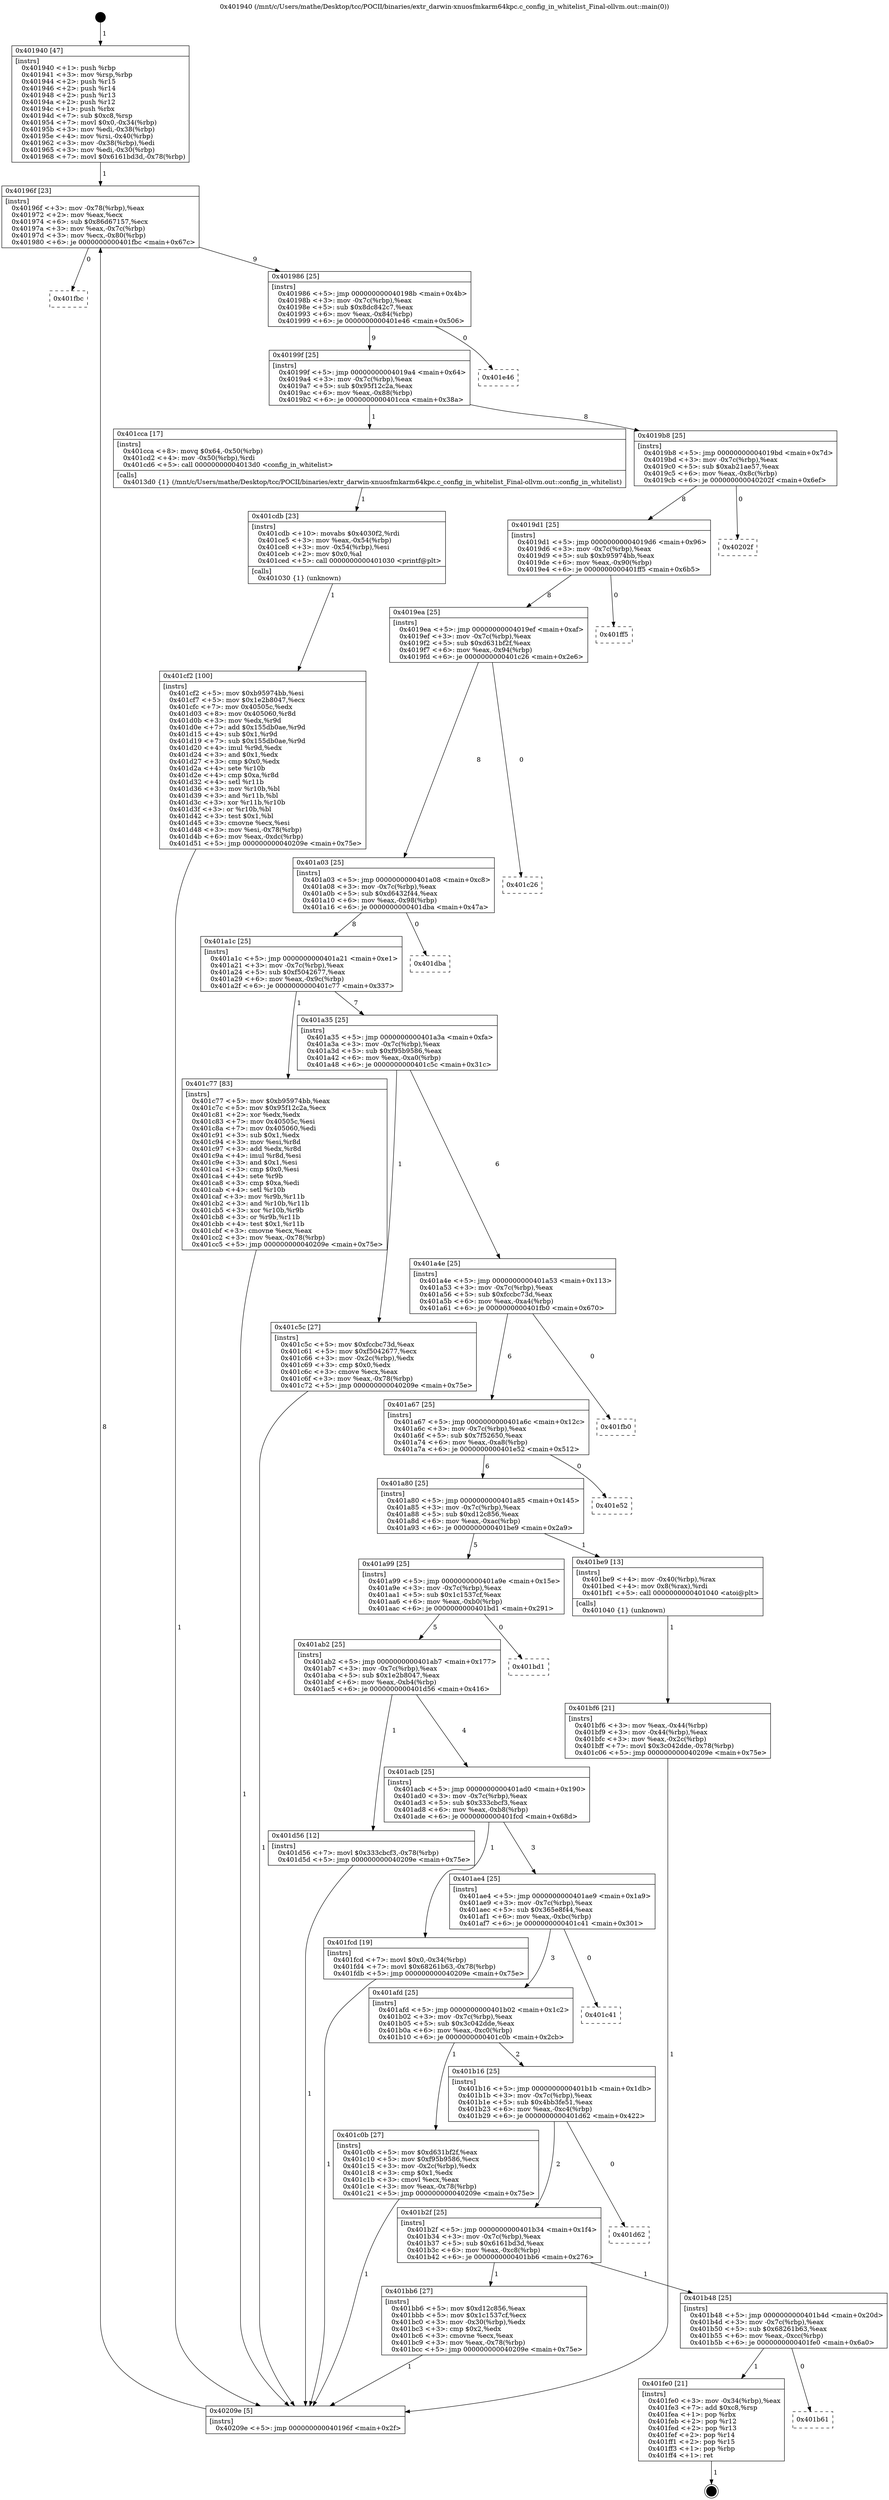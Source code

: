 digraph "0x401940" {
  label = "0x401940 (/mnt/c/Users/mathe/Desktop/tcc/POCII/binaries/extr_darwin-xnuosfmkarm64kpc.c_config_in_whitelist_Final-ollvm.out::main(0))"
  labelloc = "t"
  node[shape=record]

  Entry [label="",width=0.3,height=0.3,shape=circle,fillcolor=black,style=filled]
  "0x40196f" [label="{
     0x40196f [23]\l
     | [instrs]\l
     &nbsp;&nbsp;0x40196f \<+3\>: mov -0x78(%rbp),%eax\l
     &nbsp;&nbsp;0x401972 \<+2\>: mov %eax,%ecx\l
     &nbsp;&nbsp;0x401974 \<+6\>: sub $0x86d67157,%ecx\l
     &nbsp;&nbsp;0x40197a \<+3\>: mov %eax,-0x7c(%rbp)\l
     &nbsp;&nbsp;0x40197d \<+3\>: mov %ecx,-0x80(%rbp)\l
     &nbsp;&nbsp;0x401980 \<+6\>: je 0000000000401fbc \<main+0x67c\>\l
  }"]
  "0x401fbc" [label="{
     0x401fbc\l
  }", style=dashed]
  "0x401986" [label="{
     0x401986 [25]\l
     | [instrs]\l
     &nbsp;&nbsp;0x401986 \<+5\>: jmp 000000000040198b \<main+0x4b\>\l
     &nbsp;&nbsp;0x40198b \<+3\>: mov -0x7c(%rbp),%eax\l
     &nbsp;&nbsp;0x40198e \<+5\>: sub $0x8dc842c7,%eax\l
     &nbsp;&nbsp;0x401993 \<+6\>: mov %eax,-0x84(%rbp)\l
     &nbsp;&nbsp;0x401999 \<+6\>: je 0000000000401e46 \<main+0x506\>\l
  }"]
  Exit [label="",width=0.3,height=0.3,shape=circle,fillcolor=black,style=filled,peripheries=2]
  "0x401e46" [label="{
     0x401e46\l
  }", style=dashed]
  "0x40199f" [label="{
     0x40199f [25]\l
     | [instrs]\l
     &nbsp;&nbsp;0x40199f \<+5\>: jmp 00000000004019a4 \<main+0x64\>\l
     &nbsp;&nbsp;0x4019a4 \<+3\>: mov -0x7c(%rbp),%eax\l
     &nbsp;&nbsp;0x4019a7 \<+5\>: sub $0x95f12c2a,%eax\l
     &nbsp;&nbsp;0x4019ac \<+6\>: mov %eax,-0x88(%rbp)\l
     &nbsp;&nbsp;0x4019b2 \<+6\>: je 0000000000401cca \<main+0x38a\>\l
  }"]
  "0x401b61" [label="{
     0x401b61\l
  }", style=dashed]
  "0x401cca" [label="{
     0x401cca [17]\l
     | [instrs]\l
     &nbsp;&nbsp;0x401cca \<+8\>: movq $0x64,-0x50(%rbp)\l
     &nbsp;&nbsp;0x401cd2 \<+4\>: mov -0x50(%rbp),%rdi\l
     &nbsp;&nbsp;0x401cd6 \<+5\>: call 00000000004013d0 \<config_in_whitelist\>\l
     | [calls]\l
     &nbsp;&nbsp;0x4013d0 \{1\} (/mnt/c/Users/mathe/Desktop/tcc/POCII/binaries/extr_darwin-xnuosfmkarm64kpc.c_config_in_whitelist_Final-ollvm.out::config_in_whitelist)\l
  }"]
  "0x4019b8" [label="{
     0x4019b8 [25]\l
     | [instrs]\l
     &nbsp;&nbsp;0x4019b8 \<+5\>: jmp 00000000004019bd \<main+0x7d\>\l
     &nbsp;&nbsp;0x4019bd \<+3\>: mov -0x7c(%rbp),%eax\l
     &nbsp;&nbsp;0x4019c0 \<+5\>: sub $0xab21ae57,%eax\l
     &nbsp;&nbsp;0x4019c5 \<+6\>: mov %eax,-0x8c(%rbp)\l
     &nbsp;&nbsp;0x4019cb \<+6\>: je 000000000040202f \<main+0x6ef\>\l
  }"]
  "0x401fe0" [label="{
     0x401fe0 [21]\l
     | [instrs]\l
     &nbsp;&nbsp;0x401fe0 \<+3\>: mov -0x34(%rbp),%eax\l
     &nbsp;&nbsp;0x401fe3 \<+7\>: add $0xc8,%rsp\l
     &nbsp;&nbsp;0x401fea \<+1\>: pop %rbx\l
     &nbsp;&nbsp;0x401feb \<+2\>: pop %r12\l
     &nbsp;&nbsp;0x401fed \<+2\>: pop %r13\l
     &nbsp;&nbsp;0x401fef \<+2\>: pop %r14\l
     &nbsp;&nbsp;0x401ff1 \<+2\>: pop %r15\l
     &nbsp;&nbsp;0x401ff3 \<+1\>: pop %rbp\l
     &nbsp;&nbsp;0x401ff4 \<+1\>: ret\l
  }"]
  "0x40202f" [label="{
     0x40202f\l
  }", style=dashed]
  "0x4019d1" [label="{
     0x4019d1 [25]\l
     | [instrs]\l
     &nbsp;&nbsp;0x4019d1 \<+5\>: jmp 00000000004019d6 \<main+0x96\>\l
     &nbsp;&nbsp;0x4019d6 \<+3\>: mov -0x7c(%rbp),%eax\l
     &nbsp;&nbsp;0x4019d9 \<+5\>: sub $0xb95974bb,%eax\l
     &nbsp;&nbsp;0x4019de \<+6\>: mov %eax,-0x90(%rbp)\l
     &nbsp;&nbsp;0x4019e4 \<+6\>: je 0000000000401ff5 \<main+0x6b5\>\l
  }"]
  "0x401cf2" [label="{
     0x401cf2 [100]\l
     | [instrs]\l
     &nbsp;&nbsp;0x401cf2 \<+5\>: mov $0xb95974bb,%esi\l
     &nbsp;&nbsp;0x401cf7 \<+5\>: mov $0x1e2b8047,%ecx\l
     &nbsp;&nbsp;0x401cfc \<+7\>: mov 0x40505c,%edx\l
     &nbsp;&nbsp;0x401d03 \<+8\>: mov 0x405060,%r8d\l
     &nbsp;&nbsp;0x401d0b \<+3\>: mov %edx,%r9d\l
     &nbsp;&nbsp;0x401d0e \<+7\>: add $0x155db0ae,%r9d\l
     &nbsp;&nbsp;0x401d15 \<+4\>: sub $0x1,%r9d\l
     &nbsp;&nbsp;0x401d19 \<+7\>: sub $0x155db0ae,%r9d\l
     &nbsp;&nbsp;0x401d20 \<+4\>: imul %r9d,%edx\l
     &nbsp;&nbsp;0x401d24 \<+3\>: and $0x1,%edx\l
     &nbsp;&nbsp;0x401d27 \<+3\>: cmp $0x0,%edx\l
     &nbsp;&nbsp;0x401d2a \<+4\>: sete %r10b\l
     &nbsp;&nbsp;0x401d2e \<+4\>: cmp $0xa,%r8d\l
     &nbsp;&nbsp;0x401d32 \<+4\>: setl %r11b\l
     &nbsp;&nbsp;0x401d36 \<+3\>: mov %r10b,%bl\l
     &nbsp;&nbsp;0x401d39 \<+3\>: and %r11b,%bl\l
     &nbsp;&nbsp;0x401d3c \<+3\>: xor %r11b,%r10b\l
     &nbsp;&nbsp;0x401d3f \<+3\>: or %r10b,%bl\l
     &nbsp;&nbsp;0x401d42 \<+3\>: test $0x1,%bl\l
     &nbsp;&nbsp;0x401d45 \<+3\>: cmovne %ecx,%esi\l
     &nbsp;&nbsp;0x401d48 \<+3\>: mov %esi,-0x78(%rbp)\l
     &nbsp;&nbsp;0x401d4b \<+6\>: mov %eax,-0xdc(%rbp)\l
     &nbsp;&nbsp;0x401d51 \<+5\>: jmp 000000000040209e \<main+0x75e\>\l
  }"]
  "0x401ff5" [label="{
     0x401ff5\l
  }", style=dashed]
  "0x4019ea" [label="{
     0x4019ea [25]\l
     | [instrs]\l
     &nbsp;&nbsp;0x4019ea \<+5\>: jmp 00000000004019ef \<main+0xaf\>\l
     &nbsp;&nbsp;0x4019ef \<+3\>: mov -0x7c(%rbp),%eax\l
     &nbsp;&nbsp;0x4019f2 \<+5\>: sub $0xd631bf2f,%eax\l
     &nbsp;&nbsp;0x4019f7 \<+6\>: mov %eax,-0x94(%rbp)\l
     &nbsp;&nbsp;0x4019fd \<+6\>: je 0000000000401c26 \<main+0x2e6\>\l
  }"]
  "0x401cdb" [label="{
     0x401cdb [23]\l
     | [instrs]\l
     &nbsp;&nbsp;0x401cdb \<+10\>: movabs $0x4030f2,%rdi\l
     &nbsp;&nbsp;0x401ce5 \<+3\>: mov %eax,-0x54(%rbp)\l
     &nbsp;&nbsp;0x401ce8 \<+3\>: mov -0x54(%rbp),%esi\l
     &nbsp;&nbsp;0x401ceb \<+2\>: mov $0x0,%al\l
     &nbsp;&nbsp;0x401ced \<+5\>: call 0000000000401030 \<printf@plt\>\l
     | [calls]\l
     &nbsp;&nbsp;0x401030 \{1\} (unknown)\l
  }"]
  "0x401c26" [label="{
     0x401c26\l
  }", style=dashed]
  "0x401a03" [label="{
     0x401a03 [25]\l
     | [instrs]\l
     &nbsp;&nbsp;0x401a03 \<+5\>: jmp 0000000000401a08 \<main+0xc8\>\l
     &nbsp;&nbsp;0x401a08 \<+3\>: mov -0x7c(%rbp),%eax\l
     &nbsp;&nbsp;0x401a0b \<+5\>: sub $0xd6432f44,%eax\l
     &nbsp;&nbsp;0x401a10 \<+6\>: mov %eax,-0x98(%rbp)\l
     &nbsp;&nbsp;0x401a16 \<+6\>: je 0000000000401dba \<main+0x47a\>\l
  }"]
  "0x401bf6" [label="{
     0x401bf6 [21]\l
     | [instrs]\l
     &nbsp;&nbsp;0x401bf6 \<+3\>: mov %eax,-0x44(%rbp)\l
     &nbsp;&nbsp;0x401bf9 \<+3\>: mov -0x44(%rbp),%eax\l
     &nbsp;&nbsp;0x401bfc \<+3\>: mov %eax,-0x2c(%rbp)\l
     &nbsp;&nbsp;0x401bff \<+7\>: movl $0x3c042dde,-0x78(%rbp)\l
     &nbsp;&nbsp;0x401c06 \<+5\>: jmp 000000000040209e \<main+0x75e\>\l
  }"]
  "0x401dba" [label="{
     0x401dba\l
  }", style=dashed]
  "0x401a1c" [label="{
     0x401a1c [25]\l
     | [instrs]\l
     &nbsp;&nbsp;0x401a1c \<+5\>: jmp 0000000000401a21 \<main+0xe1\>\l
     &nbsp;&nbsp;0x401a21 \<+3\>: mov -0x7c(%rbp),%eax\l
     &nbsp;&nbsp;0x401a24 \<+5\>: sub $0xf5042677,%eax\l
     &nbsp;&nbsp;0x401a29 \<+6\>: mov %eax,-0x9c(%rbp)\l
     &nbsp;&nbsp;0x401a2f \<+6\>: je 0000000000401c77 \<main+0x337\>\l
  }"]
  "0x401940" [label="{
     0x401940 [47]\l
     | [instrs]\l
     &nbsp;&nbsp;0x401940 \<+1\>: push %rbp\l
     &nbsp;&nbsp;0x401941 \<+3\>: mov %rsp,%rbp\l
     &nbsp;&nbsp;0x401944 \<+2\>: push %r15\l
     &nbsp;&nbsp;0x401946 \<+2\>: push %r14\l
     &nbsp;&nbsp;0x401948 \<+2\>: push %r13\l
     &nbsp;&nbsp;0x40194a \<+2\>: push %r12\l
     &nbsp;&nbsp;0x40194c \<+1\>: push %rbx\l
     &nbsp;&nbsp;0x40194d \<+7\>: sub $0xc8,%rsp\l
     &nbsp;&nbsp;0x401954 \<+7\>: movl $0x0,-0x34(%rbp)\l
     &nbsp;&nbsp;0x40195b \<+3\>: mov %edi,-0x38(%rbp)\l
     &nbsp;&nbsp;0x40195e \<+4\>: mov %rsi,-0x40(%rbp)\l
     &nbsp;&nbsp;0x401962 \<+3\>: mov -0x38(%rbp),%edi\l
     &nbsp;&nbsp;0x401965 \<+3\>: mov %edi,-0x30(%rbp)\l
     &nbsp;&nbsp;0x401968 \<+7\>: movl $0x6161bd3d,-0x78(%rbp)\l
  }"]
  "0x401c77" [label="{
     0x401c77 [83]\l
     | [instrs]\l
     &nbsp;&nbsp;0x401c77 \<+5\>: mov $0xb95974bb,%eax\l
     &nbsp;&nbsp;0x401c7c \<+5\>: mov $0x95f12c2a,%ecx\l
     &nbsp;&nbsp;0x401c81 \<+2\>: xor %edx,%edx\l
     &nbsp;&nbsp;0x401c83 \<+7\>: mov 0x40505c,%esi\l
     &nbsp;&nbsp;0x401c8a \<+7\>: mov 0x405060,%edi\l
     &nbsp;&nbsp;0x401c91 \<+3\>: sub $0x1,%edx\l
     &nbsp;&nbsp;0x401c94 \<+3\>: mov %esi,%r8d\l
     &nbsp;&nbsp;0x401c97 \<+3\>: add %edx,%r8d\l
     &nbsp;&nbsp;0x401c9a \<+4\>: imul %r8d,%esi\l
     &nbsp;&nbsp;0x401c9e \<+3\>: and $0x1,%esi\l
     &nbsp;&nbsp;0x401ca1 \<+3\>: cmp $0x0,%esi\l
     &nbsp;&nbsp;0x401ca4 \<+4\>: sete %r9b\l
     &nbsp;&nbsp;0x401ca8 \<+3\>: cmp $0xa,%edi\l
     &nbsp;&nbsp;0x401cab \<+4\>: setl %r10b\l
     &nbsp;&nbsp;0x401caf \<+3\>: mov %r9b,%r11b\l
     &nbsp;&nbsp;0x401cb2 \<+3\>: and %r10b,%r11b\l
     &nbsp;&nbsp;0x401cb5 \<+3\>: xor %r10b,%r9b\l
     &nbsp;&nbsp;0x401cb8 \<+3\>: or %r9b,%r11b\l
     &nbsp;&nbsp;0x401cbb \<+4\>: test $0x1,%r11b\l
     &nbsp;&nbsp;0x401cbf \<+3\>: cmovne %ecx,%eax\l
     &nbsp;&nbsp;0x401cc2 \<+3\>: mov %eax,-0x78(%rbp)\l
     &nbsp;&nbsp;0x401cc5 \<+5\>: jmp 000000000040209e \<main+0x75e\>\l
  }"]
  "0x401a35" [label="{
     0x401a35 [25]\l
     | [instrs]\l
     &nbsp;&nbsp;0x401a35 \<+5\>: jmp 0000000000401a3a \<main+0xfa\>\l
     &nbsp;&nbsp;0x401a3a \<+3\>: mov -0x7c(%rbp),%eax\l
     &nbsp;&nbsp;0x401a3d \<+5\>: sub $0xf95b9586,%eax\l
     &nbsp;&nbsp;0x401a42 \<+6\>: mov %eax,-0xa0(%rbp)\l
     &nbsp;&nbsp;0x401a48 \<+6\>: je 0000000000401c5c \<main+0x31c\>\l
  }"]
  "0x40209e" [label="{
     0x40209e [5]\l
     | [instrs]\l
     &nbsp;&nbsp;0x40209e \<+5\>: jmp 000000000040196f \<main+0x2f\>\l
  }"]
  "0x401c5c" [label="{
     0x401c5c [27]\l
     | [instrs]\l
     &nbsp;&nbsp;0x401c5c \<+5\>: mov $0xfccbc73d,%eax\l
     &nbsp;&nbsp;0x401c61 \<+5\>: mov $0xf5042677,%ecx\l
     &nbsp;&nbsp;0x401c66 \<+3\>: mov -0x2c(%rbp),%edx\l
     &nbsp;&nbsp;0x401c69 \<+3\>: cmp $0x0,%edx\l
     &nbsp;&nbsp;0x401c6c \<+3\>: cmove %ecx,%eax\l
     &nbsp;&nbsp;0x401c6f \<+3\>: mov %eax,-0x78(%rbp)\l
     &nbsp;&nbsp;0x401c72 \<+5\>: jmp 000000000040209e \<main+0x75e\>\l
  }"]
  "0x401a4e" [label="{
     0x401a4e [25]\l
     | [instrs]\l
     &nbsp;&nbsp;0x401a4e \<+5\>: jmp 0000000000401a53 \<main+0x113\>\l
     &nbsp;&nbsp;0x401a53 \<+3\>: mov -0x7c(%rbp),%eax\l
     &nbsp;&nbsp;0x401a56 \<+5\>: sub $0xfccbc73d,%eax\l
     &nbsp;&nbsp;0x401a5b \<+6\>: mov %eax,-0xa4(%rbp)\l
     &nbsp;&nbsp;0x401a61 \<+6\>: je 0000000000401fb0 \<main+0x670\>\l
  }"]
  "0x401b48" [label="{
     0x401b48 [25]\l
     | [instrs]\l
     &nbsp;&nbsp;0x401b48 \<+5\>: jmp 0000000000401b4d \<main+0x20d\>\l
     &nbsp;&nbsp;0x401b4d \<+3\>: mov -0x7c(%rbp),%eax\l
     &nbsp;&nbsp;0x401b50 \<+5\>: sub $0x68261b63,%eax\l
     &nbsp;&nbsp;0x401b55 \<+6\>: mov %eax,-0xcc(%rbp)\l
     &nbsp;&nbsp;0x401b5b \<+6\>: je 0000000000401fe0 \<main+0x6a0\>\l
  }"]
  "0x401fb0" [label="{
     0x401fb0\l
  }", style=dashed]
  "0x401a67" [label="{
     0x401a67 [25]\l
     | [instrs]\l
     &nbsp;&nbsp;0x401a67 \<+5\>: jmp 0000000000401a6c \<main+0x12c\>\l
     &nbsp;&nbsp;0x401a6c \<+3\>: mov -0x7c(%rbp),%eax\l
     &nbsp;&nbsp;0x401a6f \<+5\>: sub $0x7f52650,%eax\l
     &nbsp;&nbsp;0x401a74 \<+6\>: mov %eax,-0xa8(%rbp)\l
     &nbsp;&nbsp;0x401a7a \<+6\>: je 0000000000401e52 \<main+0x512\>\l
  }"]
  "0x401bb6" [label="{
     0x401bb6 [27]\l
     | [instrs]\l
     &nbsp;&nbsp;0x401bb6 \<+5\>: mov $0xd12c856,%eax\l
     &nbsp;&nbsp;0x401bbb \<+5\>: mov $0x1c1537cf,%ecx\l
     &nbsp;&nbsp;0x401bc0 \<+3\>: mov -0x30(%rbp),%edx\l
     &nbsp;&nbsp;0x401bc3 \<+3\>: cmp $0x2,%edx\l
     &nbsp;&nbsp;0x401bc6 \<+3\>: cmovne %ecx,%eax\l
     &nbsp;&nbsp;0x401bc9 \<+3\>: mov %eax,-0x78(%rbp)\l
     &nbsp;&nbsp;0x401bcc \<+5\>: jmp 000000000040209e \<main+0x75e\>\l
  }"]
  "0x401e52" [label="{
     0x401e52\l
  }", style=dashed]
  "0x401a80" [label="{
     0x401a80 [25]\l
     | [instrs]\l
     &nbsp;&nbsp;0x401a80 \<+5\>: jmp 0000000000401a85 \<main+0x145\>\l
     &nbsp;&nbsp;0x401a85 \<+3\>: mov -0x7c(%rbp),%eax\l
     &nbsp;&nbsp;0x401a88 \<+5\>: sub $0xd12c856,%eax\l
     &nbsp;&nbsp;0x401a8d \<+6\>: mov %eax,-0xac(%rbp)\l
     &nbsp;&nbsp;0x401a93 \<+6\>: je 0000000000401be9 \<main+0x2a9\>\l
  }"]
  "0x401b2f" [label="{
     0x401b2f [25]\l
     | [instrs]\l
     &nbsp;&nbsp;0x401b2f \<+5\>: jmp 0000000000401b34 \<main+0x1f4\>\l
     &nbsp;&nbsp;0x401b34 \<+3\>: mov -0x7c(%rbp),%eax\l
     &nbsp;&nbsp;0x401b37 \<+5\>: sub $0x6161bd3d,%eax\l
     &nbsp;&nbsp;0x401b3c \<+6\>: mov %eax,-0xc8(%rbp)\l
     &nbsp;&nbsp;0x401b42 \<+6\>: je 0000000000401bb6 \<main+0x276\>\l
  }"]
  "0x401be9" [label="{
     0x401be9 [13]\l
     | [instrs]\l
     &nbsp;&nbsp;0x401be9 \<+4\>: mov -0x40(%rbp),%rax\l
     &nbsp;&nbsp;0x401bed \<+4\>: mov 0x8(%rax),%rdi\l
     &nbsp;&nbsp;0x401bf1 \<+5\>: call 0000000000401040 \<atoi@plt\>\l
     | [calls]\l
     &nbsp;&nbsp;0x401040 \{1\} (unknown)\l
  }"]
  "0x401a99" [label="{
     0x401a99 [25]\l
     | [instrs]\l
     &nbsp;&nbsp;0x401a99 \<+5\>: jmp 0000000000401a9e \<main+0x15e\>\l
     &nbsp;&nbsp;0x401a9e \<+3\>: mov -0x7c(%rbp),%eax\l
     &nbsp;&nbsp;0x401aa1 \<+5\>: sub $0x1c1537cf,%eax\l
     &nbsp;&nbsp;0x401aa6 \<+6\>: mov %eax,-0xb0(%rbp)\l
     &nbsp;&nbsp;0x401aac \<+6\>: je 0000000000401bd1 \<main+0x291\>\l
  }"]
  "0x401d62" [label="{
     0x401d62\l
  }", style=dashed]
  "0x401bd1" [label="{
     0x401bd1\l
  }", style=dashed]
  "0x401ab2" [label="{
     0x401ab2 [25]\l
     | [instrs]\l
     &nbsp;&nbsp;0x401ab2 \<+5\>: jmp 0000000000401ab7 \<main+0x177\>\l
     &nbsp;&nbsp;0x401ab7 \<+3\>: mov -0x7c(%rbp),%eax\l
     &nbsp;&nbsp;0x401aba \<+5\>: sub $0x1e2b8047,%eax\l
     &nbsp;&nbsp;0x401abf \<+6\>: mov %eax,-0xb4(%rbp)\l
     &nbsp;&nbsp;0x401ac5 \<+6\>: je 0000000000401d56 \<main+0x416\>\l
  }"]
  "0x401b16" [label="{
     0x401b16 [25]\l
     | [instrs]\l
     &nbsp;&nbsp;0x401b16 \<+5\>: jmp 0000000000401b1b \<main+0x1db\>\l
     &nbsp;&nbsp;0x401b1b \<+3\>: mov -0x7c(%rbp),%eax\l
     &nbsp;&nbsp;0x401b1e \<+5\>: sub $0x4bb3fe51,%eax\l
     &nbsp;&nbsp;0x401b23 \<+6\>: mov %eax,-0xc4(%rbp)\l
     &nbsp;&nbsp;0x401b29 \<+6\>: je 0000000000401d62 \<main+0x422\>\l
  }"]
  "0x401d56" [label="{
     0x401d56 [12]\l
     | [instrs]\l
     &nbsp;&nbsp;0x401d56 \<+7\>: movl $0x333cbcf3,-0x78(%rbp)\l
     &nbsp;&nbsp;0x401d5d \<+5\>: jmp 000000000040209e \<main+0x75e\>\l
  }"]
  "0x401acb" [label="{
     0x401acb [25]\l
     | [instrs]\l
     &nbsp;&nbsp;0x401acb \<+5\>: jmp 0000000000401ad0 \<main+0x190\>\l
     &nbsp;&nbsp;0x401ad0 \<+3\>: mov -0x7c(%rbp),%eax\l
     &nbsp;&nbsp;0x401ad3 \<+5\>: sub $0x333cbcf3,%eax\l
     &nbsp;&nbsp;0x401ad8 \<+6\>: mov %eax,-0xb8(%rbp)\l
     &nbsp;&nbsp;0x401ade \<+6\>: je 0000000000401fcd \<main+0x68d\>\l
  }"]
  "0x401c0b" [label="{
     0x401c0b [27]\l
     | [instrs]\l
     &nbsp;&nbsp;0x401c0b \<+5\>: mov $0xd631bf2f,%eax\l
     &nbsp;&nbsp;0x401c10 \<+5\>: mov $0xf95b9586,%ecx\l
     &nbsp;&nbsp;0x401c15 \<+3\>: mov -0x2c(%rbp),%edx\l
     &nbsp;&nbsp;0x401c18 \<+3\>: cmp $0x1,%edx\l
     &nbsp;&nbsp;0x401c1b \<+3\>: cmovl %ecx,%eax\l
     &nbsp;&nbsp;0x401c1e \<+3\>: mov %eax,-0x78(%rbp)\l
     &nbsp;&nbsp;0x401c21 \<+5\>: jmp 000000000040209e \<main+0x75e\>\l
  }"]
  "0x401fcd" [label="{
     0x401fcd [19]\l
     | [instrs]\l
     &nbsp;&nbsp;0x401fcd \<+7\>: movl $0x0,-0x34(%rbp)\l
     &nbsp;&nbsp;0x401fd4 \<+7\>: movl $0x68261b63,-0x78(%rbp)\l
     &nbsp;&nbsp;0x401fdb \<+5\>: jmp 000000000040209e \<main+0x75e\>\l
  }"]
  "0x401ae4" [label="{
     0x401ae4 [25]\l
     | [instrs]\l
     &nbsp;&nbsp;0x401ae4 \<+5\>: jmp 0000000000401ae9 \<main+0x1a9\>\l
     &nbsp;&nbsp;0x401ae9 \<+3\>: mov -0x7c(%rbp),%eax\l
     &nbsp;&nbsp;0x401aec \<+5\>: sub $0x365e8f44,%eax\l
     &nbsp;&nbsp;0x401af1 \<+6\>: mov %eax,-0xbc(%rbp)\l
     &nbsp;&nbsp;0x401af7 \<+6\>: je 0000000000401c41 \<main+0x301\>\l
  }"]
  "0x401afd" [label="{
     0x401afd [25]\l
     | [instrs]\l
     &nbsp;&nbsp;0x401afd \<+5\>: jmp 0000000000401b02 \<main+0x1c2\>\l
     &nbsp;&nbsp;0x401b02 \<+3\>: mov -0x7c(%rbp),%eax\l
     &nbsp;&nbsp;0x401b05 \<+5\>: sub $0x3c042dde,%eax\l
     &nbsp;&nbsp;0x401b0a \<+6\>: mov %eax,-0xc0(%rbp)\l
     &nbsp;&nbsp;0x401b10 \<+6\>: je 0000000000401c0b \<main+0x2cb\>\l
  }"]
  "0x401c41" [label="{
     0x401c41\l
  }", style=dashed]
  Entry -> "0x401940" [label=" 1"]
  "0x40196f" -> "0x401fbc" [label=" 0"]
  "0x40196f" -> "0x401986" [label=" 9"]
  "0x401fe0" -> Exit [label=" 1"]
  "0x401986" -> "0x401e46" [label=" 0"]
  "0x401986" -> "0x40199f" [label=" 9"]
  "0x401b48" -> "0x401b61" [label=" 0"]
  "0x40199f" -> "0x401cca" [label=" 1"]
  "0x40199f" -> "0x4019b8" [label=" 8"]
  "0x401b48" -> "0x401fe0" [label=" 1"]
  "0x4019b8" -> "0x40202f" [label=" 0"]
  "0x4019b8" -> "0x4019d1" [label=" 8"]
  "0x401fcd" -> "0x40209e" [label=" 1"]
  "0x4019d1" -> "0x401ff5" [label=" 0"]
  "0x4019d1" -> "0x4019ea" [label=" 8"]
  "0x401d56" -> "0x40209e" [label=" 1"]
  "0x4019ea" -> "0x401c26" [label=" 0"]
  "0x4019ea" -> "0x401a03" [label=" 8"]
  "0x401cf2" -> "0x40209e" [label=" 1"]
  "0x401a03" -> "0x401dba" [label=" 0"]
  "0x401a03" -> "0x401a1c" [label=" 8"]
  "0x401cdb" -> "0x401cf2" [label=" 1"]
  "0x401a1c" -> "0x401c77" [label=" 1"]
  "0x401a1c" -> "0x401a35" [label=" 7"]
  "0x401cca" -> "0x401cdb" [label=" 1"]
  "0x401a35" -> "0x401c5c" [label=" 1"]
  "0x401a35" -> "0x401a4e" [label=" 6"]
  "0x401c77" -> "0x40209e" [label=" 1"]
  "0x401a4e" -> "0x401fb0" [label=" 0"]
  "0x401a4e" -> "0x401a67" [label=" 6"]
  "0x401c5c" -> "0x40209e" [label=" 1"]
  "0x401a67" -> "0x401e52" [label=" 0"]
  "0x401a67" -> "0x401a80" [label=" 6"]
  "0x401c0b" -> "0x40209e" [label=" 1"]
  "0x401a80" -> "0x401be9" [label=" 1"]
  "0x401a80" -> "0x401a99" [label=" 5"]
  "0x401be9" -> "0x401bf6" [label=" 1"]
  "0x401a99" -> "0x401bd1" [label=" 0"]
  "0x401a99" -> "0x401ab2" [label=" 5"]
  "0x40209e" -> "0x40196f" [label=" 8"]
  "0x401ab2" -> "0x401d56" [label=" 1"]
  "0x401ab2" -> "0x401acb" [label=" 4"]
  "0x401bb6" -> "0x40209e" [label=" 1"]
  "0x401acb" -> "0x401fcd" [label=" 1"]
  "0x401acb" -> "0x401ae4" [label=" 3"]
  "0x401b2f" -> "0x401b48" [label=" 1"]
  "0x401ae4" -> "0x401c41" [label=" 0"]
  "0x401ae4" -> "0x401afd" [label=" 3"]
  "0x401b2f" -> "0x401bb6" [label=" 1"]
  "0x401afd" -> "0x401c0b" [label=" 1"]
  "0x401afd" -> "0x401b16" [label=" 2"]
  "0x401940" -> "0x40196f" [label=" 1"]
  "0x401b16" -> "0x401d62" [label=" 0"]
  "0x401b16" -> "0x401b2f" [label=" 2"]
  "0x401bf6" -> "0x40209e" [label=" 1"]
}
